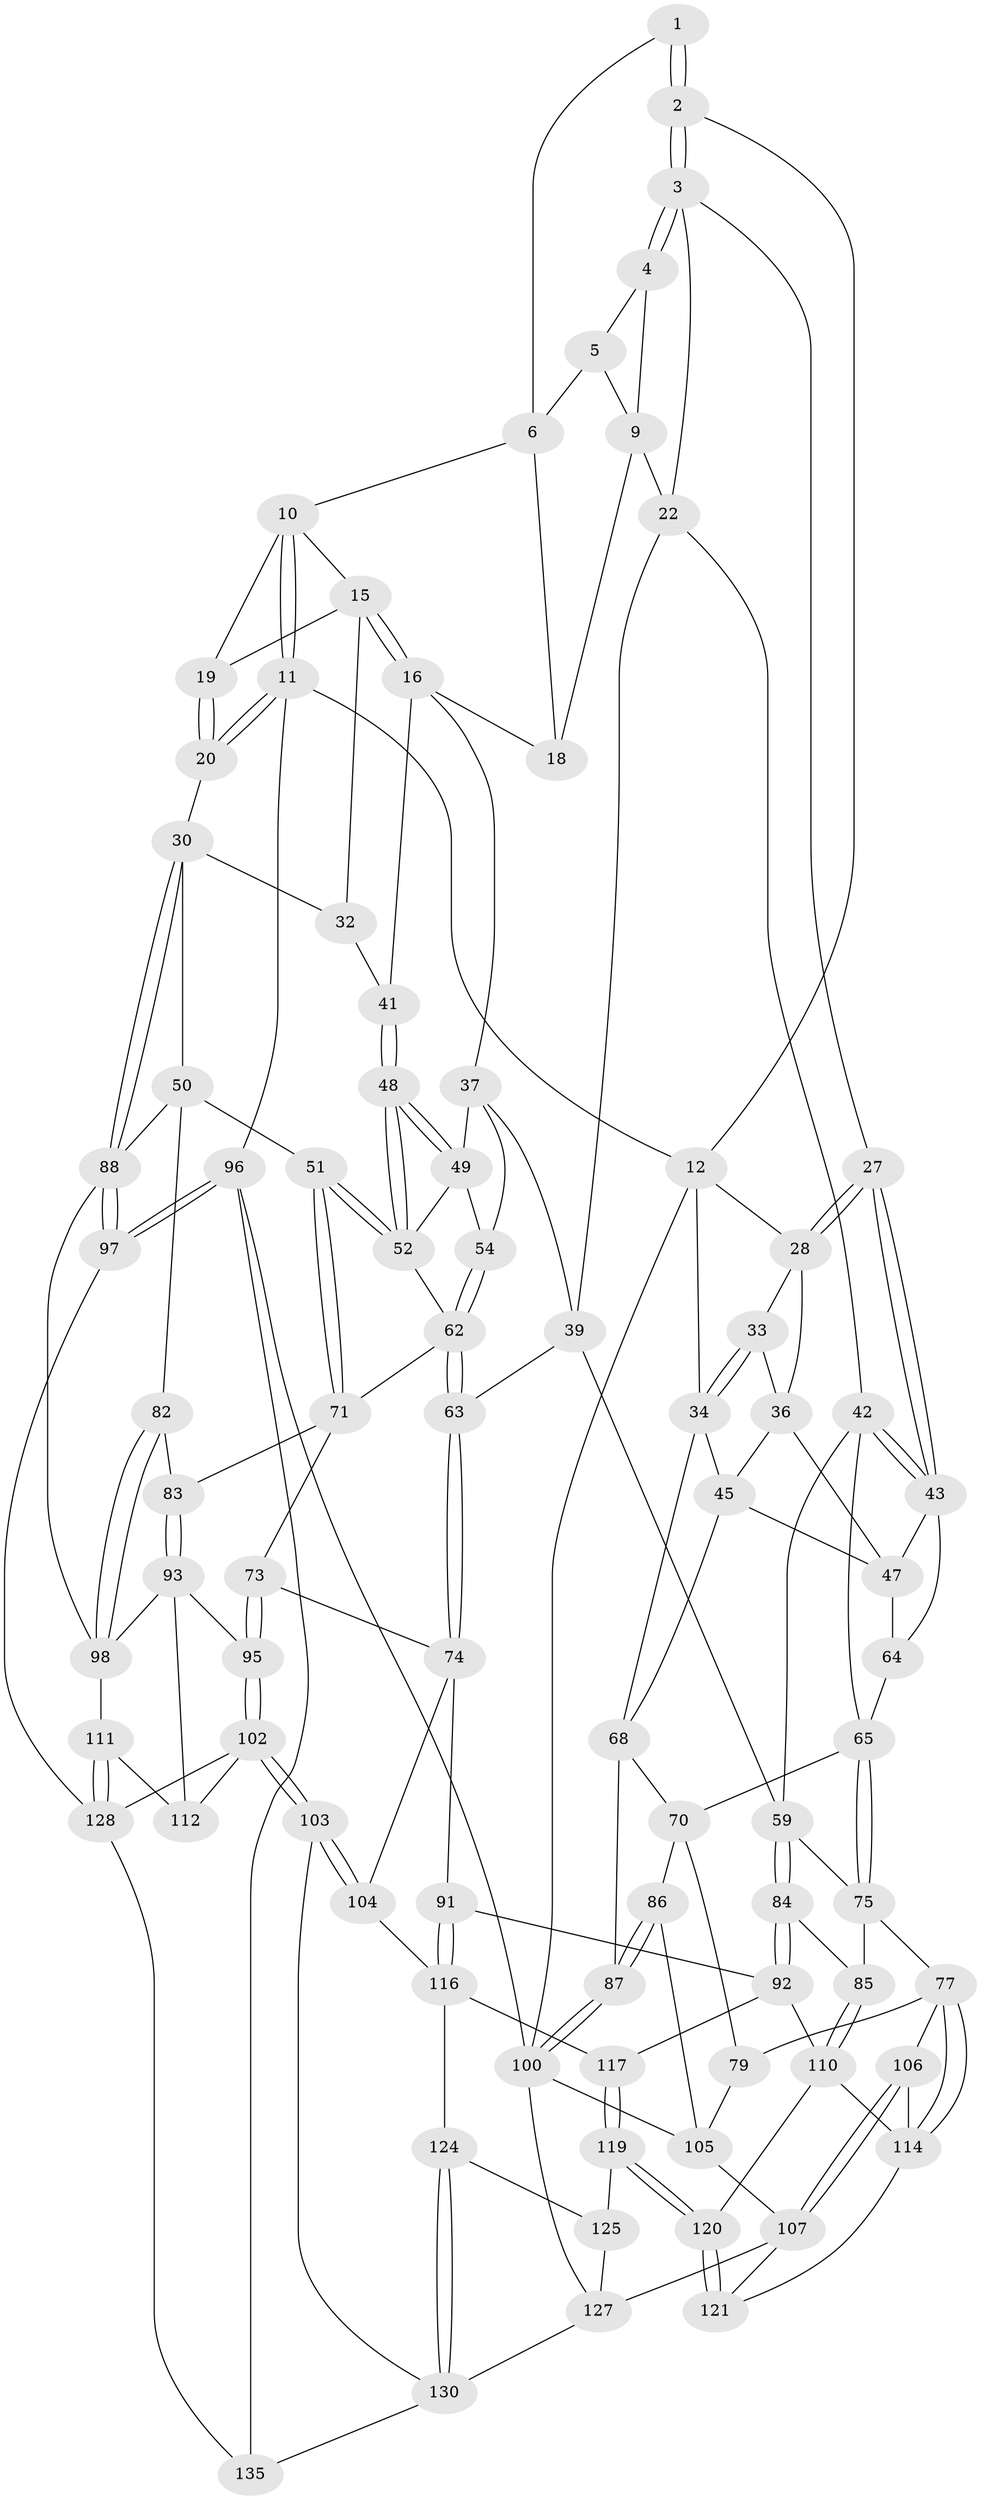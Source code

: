// original degree distribution, {3: 0.014705882352941176, 5: 0.5441176470588235, 6: 0.21323529411764705, 4: 0.22794117647058823}
// Generated by graph-tools (version 1.1) at 2025/42/03/06/25 10:42:32]
// undirected, 85 vertices, 193 edges
graph export_dot {
graph [start="1"]
  node [color=gray90,style=filled];
  1 [pos="+0.5469087495897554+0"];
  2 [pos="+0.15390925854690926+0"];
  3 [pos="+0.39142908173460655+0.11467616824363729",super="+23"];
  4 [pos="+0.4705573918952389+0.052444766820639054"];
  5 [pos="+0.5165627715459657+0",super="+8"];
  6 [pos="+0.7029106946224108+0",super="+7"];
  9 [pos="+0.5123990897507009+0.095856257252216",super="+21"];
  10 [pos="+0.772681190015379+0",super="+14"];
  11 [pos="+1+0"];
  12 [pos="+0+0",super="+13"];
  15 [pos="+0.7636045864240439+0.18544777448413746",super="+25"];
  16 [pos="+0.7500483123416186+0.20769769015753278",super="+17"];
  18 [pos="+0.627862087961356+0.1431366755738844"];
  19 [pos="+0.9041273489524644+0.06286624526346803",super="+24"];
  20 [pos="+1+0.09669424117814954",super="+26"];
  22 [pos="+0.4316383910280221+0.18035790912864505",super="+40"];
  27 [pos="+0.27489945757184714+0.23011617148629063"];
  28 [pos="+0.2630604788993422+0.22131134496099075",super="+29"];
  30 [pos="+1+0.3392181376133905",super="+31"];
  32 [pos="+0.9332128554038591+0.23259063505352323"];
  33 [pos="+0.12584337534402582+0.0014741641022750433"];
  34 [pos="+0+0.2861860881455544",super="+35"];
  36 [pos="+0.13010440436009996+0.2509097357718914",super="+44"];
  37 [pos="+0.6317832394753251+0.2417675808286366",super="+38"];
  39 [pos="+0.5124835029430509+0.2835669225532274",super="+58"];
  41 [pos="+0.7697649330101737+0.23082590471609063"];
  42 [pos="+0.349052016332429+0.3694206900047138",super="+61"];
  43 [pos="+0.2801859853025541+0.30624167395265256",super="+46"];
  45 [pos="+0.059444899256307346+0.2992531636931273",super="+56"];
  47 [pos="+0.1609652207626515+0.3203516863241977",super="+55"];
  48 [pos="+0.8018975626190552+0.3262004333700331"];
  49 [pos="+0.7255342722356566+0.3296013937389697",super="+53"];
  50 [pos="+0.9520440587995691+0.4173826786666762",super="+81"];
  51 [pos="+0.892574474785422+0.4141895890669789"];
  52 [pos="+0.8111247514910571+0.3451097600150309",super="+57"];
  54 [pos="+0.6363728464914433+0.3297967233785889"];
  59 [pos="+0.4144907737964209+0.49272725899247993",super="+60"];
  62 [pos="+0.636308359743074+0.3332206011513511",super="+67"];
  63 [pos="+0.5646215043705363+0.49798164548153057"];
  64 [pos="+0.21408625723794833+0.37341444225859366"];
  65 [pos="+0.26857727067754694+0.45137563172908557",super="+66"];
  68 [pos="+0.1141012512766193+0.4514814101941275",super="+69"];
  70 [pos="+0.14436438804968868+0.4928172274726091",super="+80"];
  71 [pos="+0.7354428090188697+0.5264025833103497",super="+72"];
  73 [pos="+0.6845009949213483+0.5383139504836046"];
  74 [pos="+0.6284198334591371+0.5547739262613177",super="+90"];
  75 [pos="+0.26256748312403166+0.5471906193122823",super="+76"];
  77 [pos="+0.2408522995633743+0.6164906454492689",super="+78"];
  79 [pos="+0.16385016961643928+0.5905350440881735"];
  82 [pos="+0.9054789060311776+0.5923239062699392"];
  83 [pos="+0.7766636041232677+0.5620957485758269"];
  84 [pos="+0.3880636456372859+0.5631325922186337"];
  85 [pos="+0.3125295833056899+0.6185575065092344"];
  86 [pos="+0+0.5436733162796346"];
  87 [pos="+0+0.5428984501006004"];
  88 [pos="+1+0.784037574167633",super="+89"];
  91 [pos="+0.5037390003302316+0.6718381822171063"];
  92 [pos="+0.4734279281210186+0.653712660577311",super="+109"];
  93 [pos="+0.8360841015642209+0.6649133164478751",super="+94"];
  95 [pos="+0.793575607477451+0.7283382185636311"];
  96 [pos="+1+1",super="+136"];
  97 [pos="+1+1",super="+133"];
  98 [pos="+0.8615982780288624+0.6496519933299241",super="+99"];
  100 [pos="+0+0.642917619807434",super="+101"];
  102 [pos="+0.6905473197475458+0.8120186680269522",super="+122"];
  103 [pos="+0.6866310347440837+0.8102053391123435"];
  104 [pos="+0.6744804818164046+0.7946673207183143"];
  105 [pos="+0.14459552861610933+0.6061003186017929",super="+108"];
  106 [pos="+0.20868832460054593+0.7369253631404875"];
  107 [pos="+0.09371994502178496+0.7645087489953315",super="+123"];
  110 [pos="+0.34971466940149+0.6921856648613407",super="+113"];
  111 [pos="+0.9537627445515854+0.7938959755404017"];
  112 [pos="+0.9469356393877247+0.7922033166416318"];
  114 [pos="+0.2765654588418574+0.7374141880573826",super="+115"];
  116 [pos="+0.46879981855475095+0.7642826999954123",super="+118"];
  117 [pos="+0.3987969971741707+0.766458336076918"];
  119 [pos="+0.33641234360485583+0.8391942651691744",super="+126"];
  120 [pos="+0.3228653527111099+0.8431916032158348"];
  121 [pos="+0.2543351565580917+0.8825034420065244"];
  124 [pos="+0.4890064668800714+0.8478060502416795"];
  125 [pos="+0.442564077846896+0.8834607422002984",super="+131"];
  127 [pos="+0.027280662681998705+1",super="+132"];
  128 [pos="+0.8989372047047091+0.8977553466171939",super="+129"];
  130 [pos="+0.5471031227263129+0.879476654889659",super="+134"];
  135 [pos="+0.7126318161409608+1"];
  1 -- 2;
  1 -- 2;
  1 -- 6;
  2 -- 3;
  2 -- 3;
  2 -- 12;
  3 -- 4;
  3 -- 4;
  3 -- 27;
  3 -- 22;
  4 -- 5;
  4 -- 9;
  5 -- 9;
  5 -- 6;
  6 -- 10;
  6 -- 18;
  9 -- 18;
  9 -- 22;
  10 -- 11;
  10 -- 11;
  10 -- 19;
  10 -- 15;
  11 -- 12;
  11 -- 20;
  11 -- 20;
  11 -- 96;
  12 -- 100;
  12 -- 34;
  12 -- 28;
  15 -- 16;
  15 -- 16;
  15 -- 32;
  15 -- 19;
  16 -- 41;
  16 -- 18;
  16 -- 37;
  19 -- 20 [weight=2];
  19 -- 20;
  20 -- 30;
  22 -- 42;
  22 -- 39;
  27 -- 28;
  27 -- 28;
  27 -- 43;
  27 -- 43;
  28 -- 36;
  28 -- 33;
  30 -- 88;
  30 -- 88;
  30 -- 32;
  30 -- 50;
  32 -- 41;
  33 -- 34;
  33 -- 34;
  33 -- 36;
  34 -- 45;
  34 -- 68;
  36 -- 45;
  36 -- 47;
  37 -- 49;
  37 -- 54;
  37 -- 39;
  39 -- 59;
  39 -- 63;
  41 -- 48;
  41 -- 48;
  42 -- 43;
  42 -- 43;
  42 -- 65;
  42 -- 59;
  43 -- 64;
  43 -- 47;
  45 -- 68;
  45 -- 47;
  47 -- 64;
  48 -- 49;
  48 -- 49;
  48 -- 52;
  48 -- 52;
  49 -- 52;
  49 -- 54;
  50 -- 51;
  50 -- 88;
  50 -- 82;
  51 -- 52;
  51 -- 52;
  51 -- 71;
  51 -- 71;
  52 -- 62;
  54 -- 62;
  54 -- 62;
  59 -- 84;
  59 -- 84;
  59 -- 75;
  62 -- 63;
  62 -- 63;
  62 -- 71;
  63 -- 74;
  63 -- 74;
  64 -- 65;
  65 -- 75;
  65 -- 75;
  65 -- 70;
  68 -- 70;
  68 -- 87;
  70 -- 86;
  70 -- 79;
  71 -- 83;
  71 -- 73;
  73 -- 74;
  73 -- 95;
  73 -- 95;
  74 -- 104;
  74 -- 91;
  75 -- 77;
  75 -- 85;
  77 -- 114;
  77 -- 114;
  77 -- 106;
  77 -- 79;
  79 -- 105;
  82 -- 83;
  82 -- 98;
  82 -- 98;
  83 -- 93;
  83 -- 93;
  84 -- 85;
  84 -- 92;
  84 -- 92;
  85 -- 110;
  85 -- 110;
  86 -- 87;
  86 -- 87;
  86 -- 105;
  87 -- 100;
  87 -- 100;
  88 -- 97;
  88 -- 97;
  88 -- 98;
  91 -- 92;
  91 -- 116;
  91 -- 116;
  92 -- 117;
  92 -- 110;
  93 -- 98;
  93 -- 112;
  93 -- 95;
  95 -- 102;
  95 -- 102;
  96 -- 97 [weight=2];
  96 -- 97;
  96 -- 100;
  96 -- 135;
  97 -- 128;
  98 -- 111;
  100 -- 127;
  100 -- 105;
  102 -- 103;
  102 -- 103;
  102 -- 112;
  102 -- 128;
  103 -- 104;
  103 -- 104;
  103 -- 130;
  104 -- 116;
  105 -- 107;
  106 -- 107;
  106 -- 107;
  106 -- 114;
  107 -- 121;
  107 -- 127;
  110 -- 120;
  110 -- 114;
  111 -- 112;
  111 -- 128;
  111 -- 128;
  114 -- 121;
  116 -- 117;
  116 -- 124;
  117 -- 119;
  117 -- 119;
  119 -- 120;
  119 -- 120;
  119 -- 125 [weight=2];
  120 -- 121;
  120 -- 121;
  124 -- 125;
  124 -- 130;
  124 -- 130;
  125 -- 127;
  127 -- 130;
  128 -- 135;
  130 -- 135;
}
